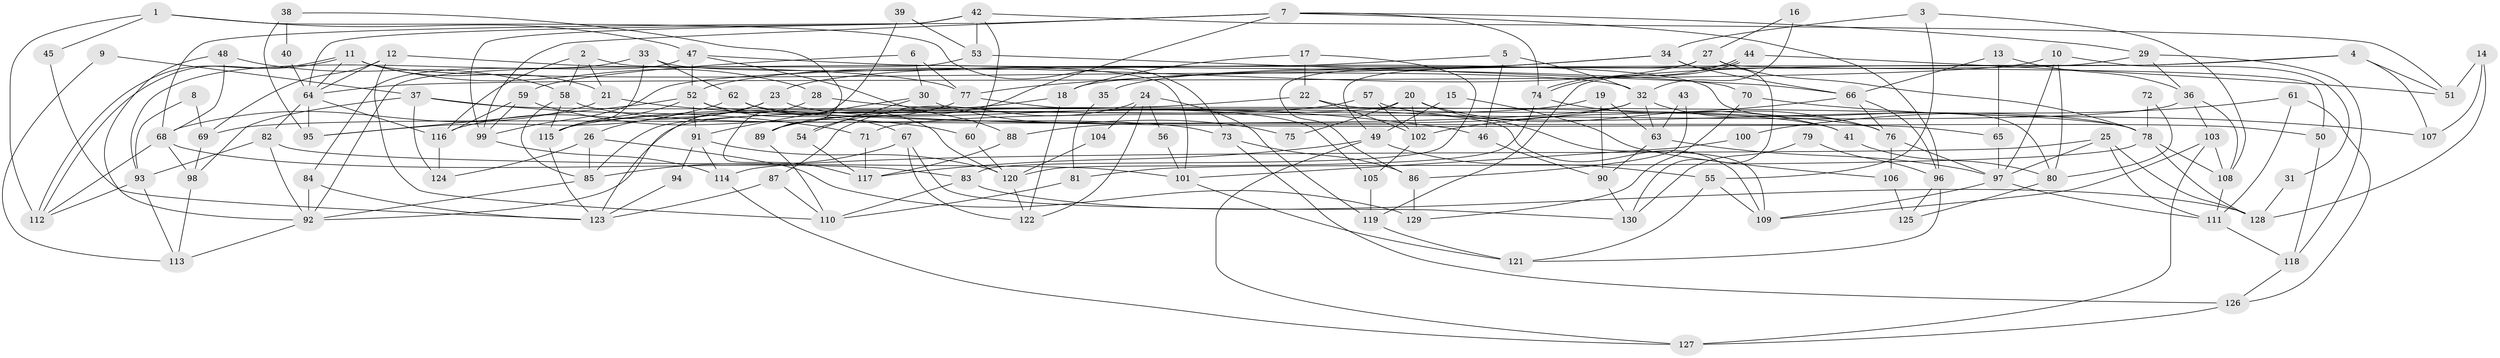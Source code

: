 // coarse degree distribution, {7: 0.07777777777777778, 3: 0.18888888888888888, 4: 0.24444444444444444, 8: 0.044444444444444446, 12: 0.011111111111111112, 6: 0.13333333333333333, 5: 0.14444444444444443, 10: 0.022222222222222223, 2: 0.1, 9: 0.03333333333333333}
// Generated by graph-tools (version 1.1) at 2025/41/03/06/25 10:41:52]
// undirected, 130 vertices, 260 edges
graph export_dot {
graph [start="1"]
  node [color=gray90,style=filled];
  1;
  2;
  3;
  4;
  5;
  6;
  7;
  8;
  9;
  10;
  11;
  12;
  13;
  14;
  15;
  16;
  17;
  18;
  19;
  20;
  21;
  22;
  23;
  24;
  25;
  26;
  27;
  28;
  29;
  30;
  31;
  32;
  33;
  34;
  35;
  36;
  37;
  38;
  39;
  40;
  41;
  42;
  43;
  44;
  45;
  46;
  47;
  48;
  49;
  50;
  51;
  52;
  53;
  54;
  55;
  56;
  57;
  58;
  59;
  60;
  61;
  62;
  63;
  64;
  65;
  66;
  67;
  68;
  69;
  70;
  71;
  72;
  73;
  74;
  75;
  76;
  77;
  78;
  79;
  80;
  81;
  82;
  83;
  84;
  85;
  86;
  87;
  88;
  89;
  90;
  91;
  92;
  93;
  94;
  95;
  96;
  97;
  98;
  99;
  100;
  101;
  102;
  103;
  104;
  105;
  106;
  107;
  108;
  109;
  110;
  111;
  112;
  113;
  114;
  115;
  116;
  117;
  118;
  119;
  120;
  121;
  122;
  123;
  124;
  125;
  126;
  127;
  128;
  129;
  130;
  1 -- 73;
  1 -- 112;
  1 -- 45;
  1 -- 47;
  2 -- 58;
  2 -- 116;
  2 -- 21;
  2 -- 101;
  3 -- 55;
  3 -- 108;
  3 -- 34;
  4 -- 119;
  4 -- 18;
  4 -- 51;
  4 -- 107;
  5 -- 46;
  5 -- 23;
  5 -- 32;
  6 -- 77;
  6 -- 30;
  6 -- 59;
  7 -- 99;
  7 -- 74;
  7 -- 29;
  7 -- 54;
  7 -- 68;
  7 -- 96;
  8 -- 69;
  8 -- 93;
  9 -- 37;
  9 -- 113;
  10 -- 97;
  10 -- 64;
  10 -- 31;
  10 -- 80;
  11 -- 64;
  11 -- 112;
  11 -- 112;
  11 -- 21;
  11 -- 28;
  11 -- 32;
  12 -- 77;
  12 -- 110;
  12 -- 64;
  12 -- 69;
  13 -- 65;
  13 -- 36;
  13 -- 66;
  14 -- 51;
  14 -- 128;
  14 -- 107;
  15 -- 106;
  15 -- 49;
  16 -- 32;
  16 -- 27;
  17 -- 22;
  17 -- 83;
  17 -- 18;
  18 -- 115;
  18 -- 122;
  19 -- 63;
  19 -- 90;
  19 -- 89;
  20 -- 92;
  20 -- 102;
  20 -- 41;
  20 -- 75;
  20 -- 109;
  21 -- 46;
  21 -- 68;
  22 -- 85;
  22 -- 41;
  22 -- 102;
  23 -- 116;
  23 -- 26;
  23 -- 50;
  24 -- 122;
  24 -- 119;
  24 -- 56;
  24 -- 87;
  24 -- 104;
  25 -- 97;
  25 -- 114;
  25 -- 111;
  25 -- 128;
  26 -- 124;
  26 -- 85;
  26 -- 129;
  27 -- 52;
  27 -- 50;
  27 -- 78;
  27 -- 86;
  28 -- 78;
  28 -- 123;
  29 -- 36;
  29 -- 99;
  29 -- 118;
  30 -- 91;
  30 -- 54;
  30 -- 75;
  31 -- 128;
  32 -- 63;
  32 -- 69;
  32 -- 76;
  32 -- 88;
  33 -- 93;
  33 -- 62;
  33 -- 80;
  33 -- 115;
  34 -- 66;
  34 -- 35;
  34 -- 77;
  34 -- 130;
  35 -- 81;
  36 -- 71;
  36 -- 108;
  36 -- 103;
  37 -- 98;
  37 -- 76;
  37 -- 71;
  37 -- 124;
  38 -- 89;
  38 -- 95;
  38 -- 40;
  39 -- 53;
  39 -- 117;
  40 -- 64;
  41 -- 80;
  42 -- 64;
  42 -- 99;
  42 -- 51;
  42 -- 53;
  42 -- 60;
  43 -- 63;
  43 -- 86;
  44 -- 51;
  44 -- 74;
  44 -- 74;
  44 -- 49;
  45 -- 123;
  46 -- 90;
  47 -- 52;
  47 -- 70;
  47 -- 84;
  47 -- 88;
  48 -- 68;
  48 -- 92;
  48 -- 58;
  49 -- 55;
  49 -- 117;
  49 -- 127;
  50 -- 118;
  52 -- 109;
  52 -- 115;
  52 -- 67;
  52 -- 91;
  52 -- 95;
  53 -- 66;
  53 -- 92;
  54 -- 117;
  55 -- 109;
  55 -- 121;
  56 -- 101;
  57 -- 102;
  57 -- 115;
  57 -- 78;
  58 -- 73;
  58 -- 85;
  58 -- 115;
  59 -- 60;
  59 -- 99;
  59 -- 116;
  60 -- 120;
  61 -- 111;
  61 -- 126;
  61 -- 100;
  62 -- 120;
  62 -- 95;
  62 -- 65;
  63 -- 97;
  63 -- 90;
  64 -- 82;
  64 -- 95;
  64 -- 116;
  65 -- 97;
  66 -- 76;
  66 -- 96;
  66 -- 102;
  67 -- 85;
  67 -- 122;
  67 -- 130;
  68 -- 83;
  68 -- 98;
  68 -- 112;
  69 -- 98;
  70 -- 107;
  70 -- 129;
  71 -- 117;
  72 -- 78;
  72 -- 80;
  73 -- 126;
  73 -- 86;
  74 -- 76;
  74 -- 120;
  76 -- 97;
  76 -- 106;
  77 -- 89;
  77 -- 105;
  78 -- 81;
  78 -- 108;
  78 -- 128;
  79 -- 130;
  79 -- 96;
  80 -- 125;
  81 -- 110;
  82 -- 92;
  82 -- 93;
  82 -- 101;
  83 -- 128;
  83 -- 110;
  84 -- 123;
  84 -- 92;
  85 -- 92;
  86 -- 129;
  87 -- 123;
  87 -- 110;
  88 -- 117;
  89 -- 110;
  90 -- 130;
  91 -- 120;
  91 -- 94;
  91 -- 114;
  92 -- 113;
  93 -- 113;
  93 -- 112;
  94 -- 123;
  96 -- 121;
  96 -- 125;
  97 -- 111;
  97 -- 109;
  98 -- 113;
  99 -- 114;
  100 -- 101;
  101 -- 121;
  102 -- 105;
  103 -- 127;
  103 -- 108;
  103 -- 109;
  104 -- 120;
  105 -- 119;
  106 -- 125;
  108 -- 111;
  111 -- 118;
  114 -- 127;
  115 -- 123;
  116 -- 124;
  118 -- 126;
  119 -- 121;
  120 -- 122;
  126 -- 127;
}
